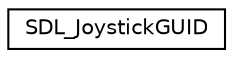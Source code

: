 digraph "Graphical Class Hierarchy"
{
  edge [fontname="Helvetica",fontsize="10",labelfontname="Helvetica",labelfontsize="10"];
  node [fontname="Helvetica",fontsize="10",shape=record];
  rankdir="LR";
  Node1 [label="SDL_JoystickGUID",height=0.2,width=0.4,color="black", fillcolor="white", style="filled",URL="$struct_s_d_l___joystick_g_u_i_d.html"];
}
